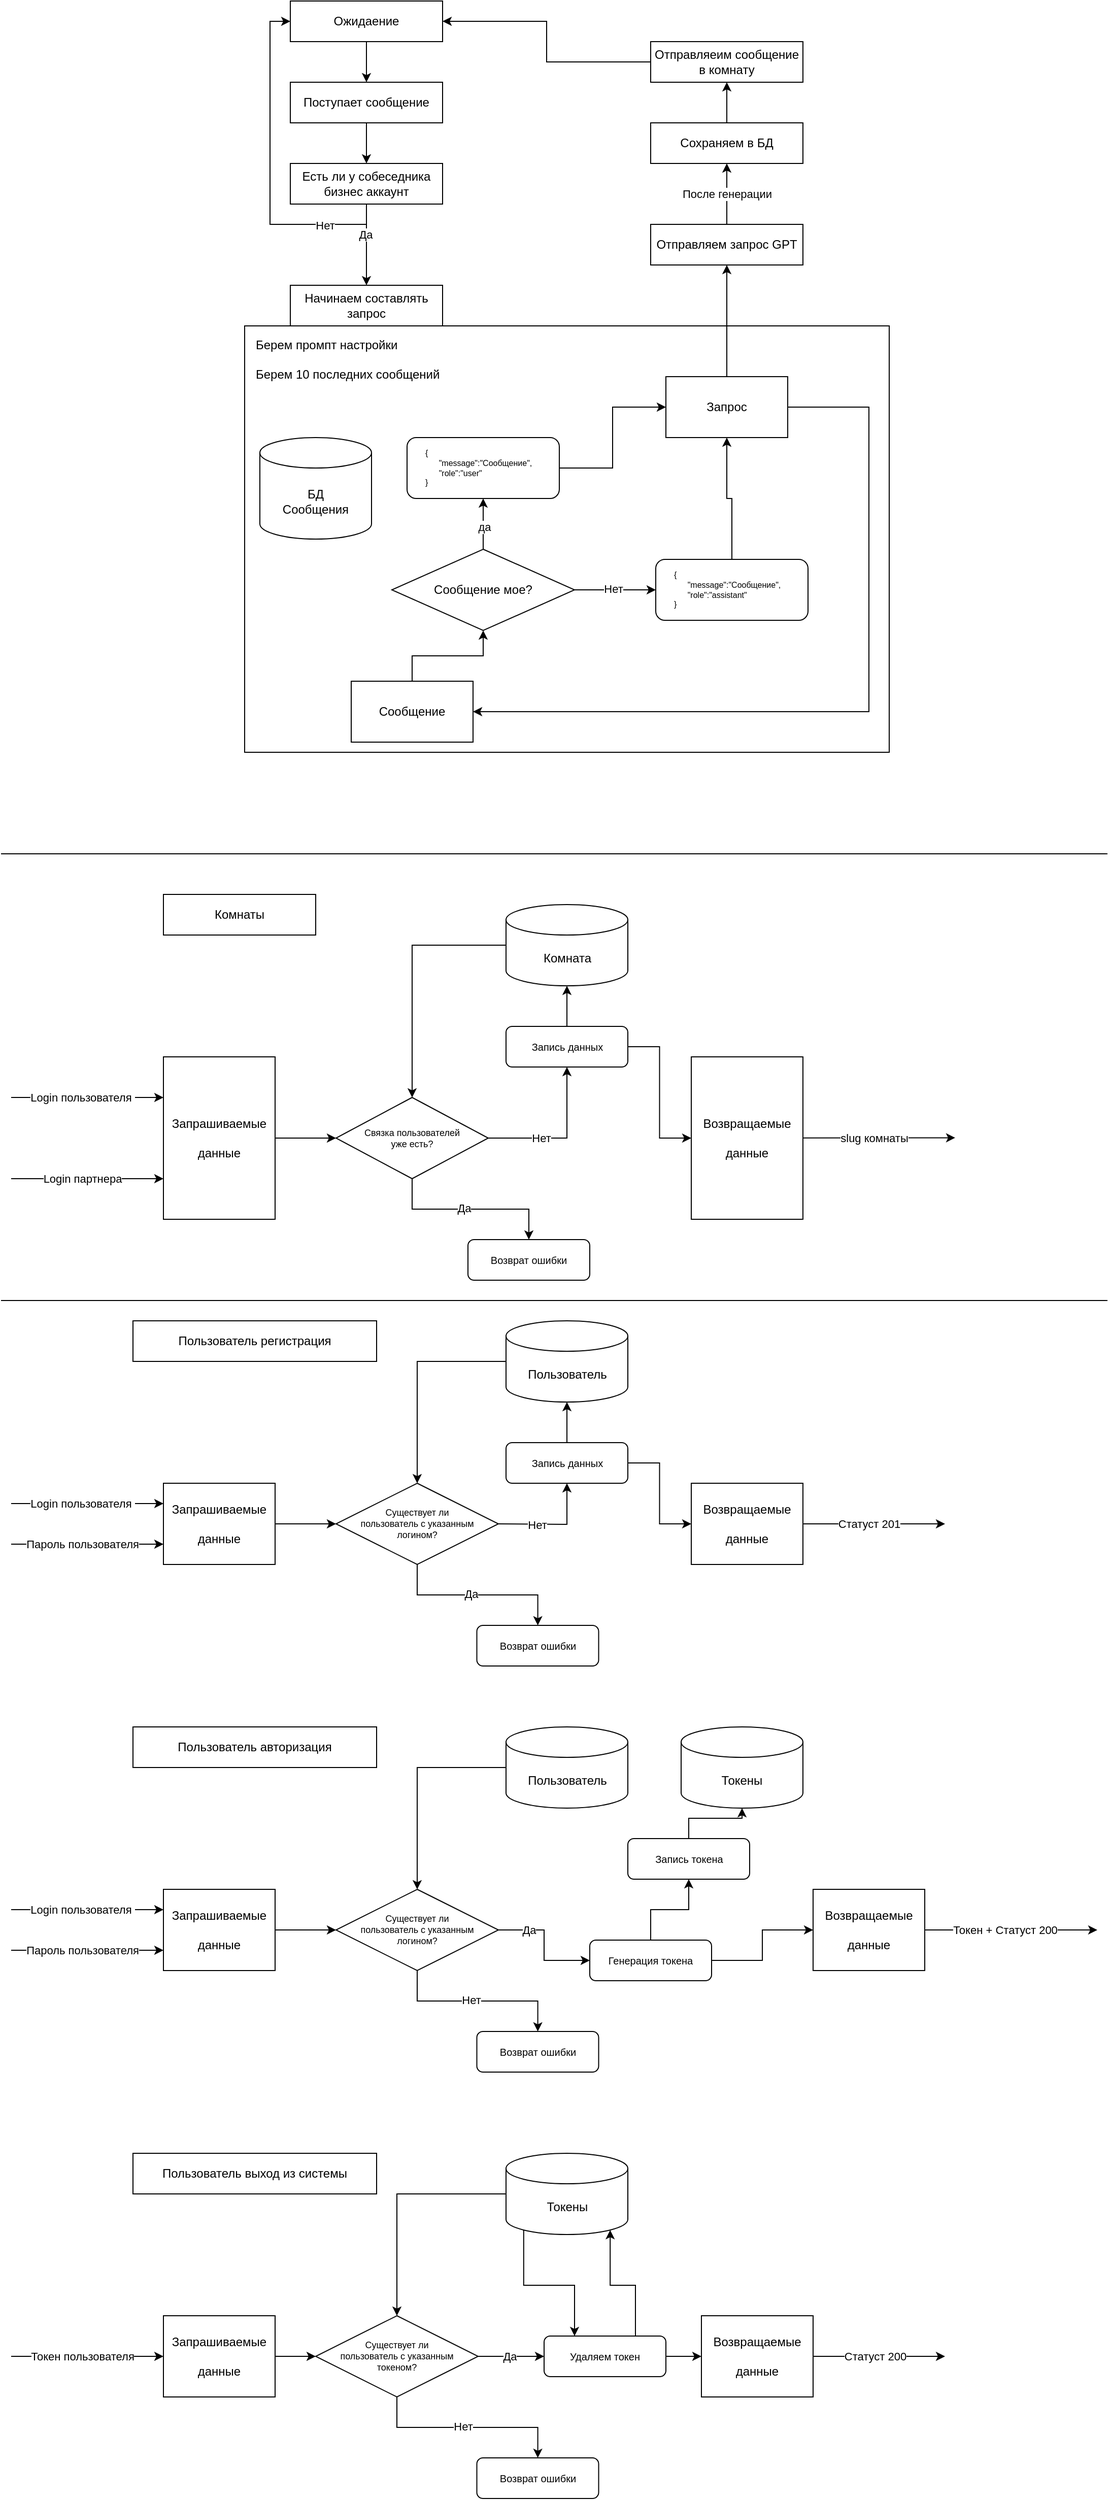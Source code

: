 <mxfile version="21.5.1" type="device">
  <diagram name="Страница 1" id="h2UtBX076tHWL-dfzH1R">
    <mxGraphModel dx="1474" dy="897" grid="1" gridSize="10" guides="1" tooltips="1" connect="1" arrows="1" fold="1" page="1" pageScale="1" pageWidth="1100" pageHeight="850" math="0" shadow="0">
      <root>
        <mxCell id="0" />
        <mxCell id="1" parent="0" />
        <mxCell id="x_HaE-We4SfUDi70UK6L-13" value="Берем промпт настройки&lt;br&gt;&lt;br&gt;Берем 10 последних сообщений" style="rounded=0;whiteSpace=wrap;html=1;align=left;horizontal=1;verticalAlign=top;spacing=7;spacingLeft=4;" parent="1" vertex="1">
          <mxGeometry x="240" y="360" width="635" height="420" as="geometry" />
        </mxCell>
        <mxCell id="x_HaE-We4SfUDi70UK6L-11" style="edgeStyle=orthogonalEdgeStyle;rounded=0;orthogonalLoop=1;jettySize=auto;html=1;" parent="1" source="x_HaE-We4SfUDi70UK6L-1" target="x_HaE-We4SfUDi70UK6L-2" edge="1">
          <mxGeometry relative="1" as="geometry" />
        </mxCell>
        <mxCell id="x_HaE-We4SfUDi70UK6L-1" value="Поступает сообщение" style="rounded=0;whiteSpace=wrap;html=1;" parent="1" vertex="1">
          <mxGeometry x="285" y="120" width="150" height="40" as="geometry" />
        </mxCell>
        <mxCell id="x_HaE-We4SfUDi70UK6L-6" style="edgeStyle=orthogonalEdgeStyle;rounded=0;orthogonalLoop=1;jettySize=auto;html=1;" parent="1" source="x_HaE-We4SfUDi70UK6L-2" target="x_HaE-We4SfUDi70UK6L-4" edge="1">
          <mxGeometry relative="1" as="geometry" />
        </mxCell>
        <mxCell id="x_HaE-We4SfUDi70UK6L-8" value="Да" style="edgeLabel;html=1;align=center;verticalAlign=middle;resizable=0;points=[];" parent="x_HaE-We4SfUDi70UK6L-6" vertex="1" connectable="0">
          <mxGeometry x="-0.257" y="-1" relative="1" as="geometry">
            <mxPoint as="offset" />
          </mxGeometry>
        </mxCell>
        <mxCell id="x_HaE-We4SfUDi70UK6L-7" style="edgeStyle=orthogonalEdgeStyle;rounded=0;orthogonalLoop=1;jettySize=auto;html=1;entryX=0;entryY=0.5;entryDx=0;entryDy=0;" parent="1" target="x_HaE-We4SfUDi70UK6L-5" edge="1">
          <mxGeometry relative="1" as="geometry">
            <mxPoint x="360.0" y="250" as="sourcePoint" />
            <mxPoint x="285" y="70" as="targetPoint" />
            <Array as="points">
              <mxPoint x="360" y="260" />
              <mxPoint x="265" y="260" />
              <mxPoint x="265" y="60" />
            </Array>
          </mxGeometry>
        </mxCell>
        <mxCell id="x_HaE-We4SfUDi70UK6L-9" value="Нет" style="edgeLabel;html=1;align=center;verticalAlign=middle;resizable=0;points=[];" parent="x_HaE-We4SfUDi70UK6L-7" vertex="1" connectable="0">
          <mxGeometry x="-0.682" y="1" relative="1" as="geometry">
            <mxPoint as="offset" />
          </mxGeometry>
        </mxCell>
        <mxCell id="x_HaE-We4SfUDi70UK6L-2" value="Есть ли у собеседника бизнес аккаунт" style="rounded=0;whiteSpace=wrap;html=1;" parent="1" vertex="1">
          <mxGeometry x="285" y="200" width="150" height="40" as="geometry" />
        </mxCell>
        <mxCell id="x_HaE-We4SfUDi70UK6L-4" value="Начинаем составлять запрос" style="rounded=0;whiteSpace=wrap;html=1;" parent="1" vertex="1">
          <mxGeometry x="285" y="320" width="150" height="40" as="geometry" />
        </mxCell>
        <mxCell id="x_HaE-We4SfUDi70UK6L-10" style="edgeStyle=orthogonalEdgeStyle;rounded=0;orthogonalLoop=1;jettySize=auto;html=1;" parent="1" source="x_HaE-We4SfUDi70UK6L-5" target="x_HaE-We4SfUDi70UK6L-1" edge="1">
          <mxGeometry relative="1" as="geometry" />
        </mxCell>
        <mxCell id="x_HaE-We4SfUDi70UK6L-5" value="Ожидаение" style="rounded=0;whiteSpace=wrap;html=1;" parent="1" vertex="1">
          <mxGeometry x="285" y="40" width="150" height="40" as="geometry" />
        </mxCell>
        <mxCell id="x_HaE-We4SfUDi70UK6L-12" value="БД&lt;br&gt;Сообщения" style="shape=cylinder3;whiteSpace=wrap;html=1;boundedLbl=1;backgroundOutline=1;size=15;" parent="1" vertex="1">
          <mxGeometry x="255" y="470" width="110" height="100" as="geometry" />
        </mxCell>
        <mxCell id="x_HaE-We4SfUDi70UK6L-22" style="edgeStyle=orthogonalEdgeStyle;rounded=0;orthogonalLoop=1;jettySize=auto;html=1;entryX=0;entryY=0.5;entryDx=0;entryDy=0;" parent="1" source="x_HaE-We4SfUDi70UK6L-15" target="x_HaE-We4SfUDi70UK6L-21" edge="1">
          <mxGeometry relative="1" as="geometry" />
        </mxCell>
        <mxCell id="x_HaE-We4SfUDi70UK6L-27" value="Нет" style="edgeLabel;html=1;align=center;verticalAlign=middle;resizable=0;points=[];" parent="x_HaE-We4SfUDi70UK6L-22" vertex="1" connectable="0">
          <mxGeometry x="-0.065" y="1" relative="1" as="geometry">
            <mxPoint as="offset" />
          </mxGeometry>
        </mxCell>
        <mxCell id="x_HaE-We4SfUDi70UK6L-23" style="edgeStyle=orthogonalEdgeStyle;rounded=0;orthogonalLoop=1;jettySize=auto;html=1;" parent="1" source="x_HaE-We4SfUDi70UK6L-15" target="x_HaE-We4SfUDi70UK6L-20" edge="1">
          <mxGeometry relative="1" as="geometry" />
        </mxCell>
        <mxCell id="x_HaE-We4SfUDi70UK6L-26" value="да" style="edgeLabel;html=1;align=center;verticalAlign=middle;resizable=0;points=[];" parent="x_HaE-We4SfUDi70UK6L-23" vertex="1" connectable="0">
          <mxGeometry x="-0.102" y="-1" relative="1" as="geometry">
            <mxPoint as="offset" />
          </mxGeometry>
        </mxCell>
        <mxCell id="x_HaE-We4SfUDi70UK6L-15" value="Сообщение мое?" style="rhombus;whiteSpace=wrap;html=1;" parent="1" vertex="1">
          <mxGeometry x="385" y="580" width="180" height="80" as="geometry" />
        </mxCell>
        <mxCell id="x_HaE-We4SfUDi70UK6L-31" style="edgeStyle=orthogonalEdgeStyle;rounded=0;orthogonalLoop=1;jettySize=auto;html=1;entryX=1;entryY=0.5;entryDx=0;entryDy=0;" parent="1" source="x_HaE-We4SfUDi70UK6L-17" target="x_HaE-We4SfUDi70UK6L-29" edge="1">
          <mxGeometry relative="1" as="geometry">
            <Array as="points">
              <mxPoint x="855" y="440" />
              <mxPoint x="855" y="740" />
            </Array>
          </mxGeometry>
        </mxCell>
        <mxCell id="x_HaE-We4SfUDi70UK6L-33" style="edgeStyle=orthogonalEdgeStyle;rounded=0;orthogonalLoop=1;jettySize=auto;html=1;" parent="1" source="x_HaE-We4SfUDi70UK6L-17" target="x_HaE-We4SfUDi70UK6L-32" edge="1">
          <mxGeometry relative="1" as="geometry" />
        </mxCell>
        <mxCell id="x_HaE-We4SfUDi70UK6L-17" value="Запрос" style="rounded=0;whiteSpace=wrap;html=1;" parent="1" vertex="1">
          <mxGeometry x="655" y="410" width="120" height="60" as="geometry" />
        </mxCell>
        <mxCell id="x_HaE-We4SfUDi70UK6L-24" style="edgeStyle=orthogonalEdgeStyle;rounded=0;orthogonalLoop=1;jettySize=auto;html=1;entryX=0;entryY=0.5;entryDx=0;entryDy=0;" parent="1" source="x_HaE-We4SfUDi70UK6L-20" target="x_HaE-We4SfUDi70UK6L-17" edge="1">
          <mxGeometry relative="1" as="geometry" />
        </mxCell>
        <mxCell id="x_HaE-We4SfUDi70UK6L-20" value="{&lt;br style=&quot;font-size: 8px;&quot;&gt;&amp;nbsp; &amp;nbsp; &amp;nbsp; &quot;message&quot;:&quot;Сообщение&quot;,&lt;br style=&quot;font-size: 8px;&quot;&gt;&amp;nbsp; &amp;nbsp; &amp;nbsp; &quot;role&quot;:&quot;user&quot;&lt;br style=&quot;font-size: 8px;&quot;&gt;}" style="rounded=1;whiteSpace=wrap;html=1;align=left;spacingLeft=16;fontSize=8;" parent="1" vertex="1">
          <mxGeometry x="400" y="470" width="150" height="60" as="geometry" />
        </mxCell>
        <mxCell id="x_HaE-We4SfUDi70UK6L-25" style="edgeStyle=orthogonalEdgeStyle;rounded=0;orthogonalLoop=1;jettySize=auto;html=1;" parent="1" source="x_HaE-We4SfUDi70UK6L-21" target="x_HaE-We4SfUDi70UK6L-17" edge="1">
          <mxGeometry relative="1" as="geometry" />
        </mxCell>
        <mxCell id="x_HaE-We4SfUDi70UK6L-21" value="{&lt;br style=&quot;font-size: 8px;&quot;&gt;&amp;nbsp; &amp;nbsp; &amp;nbsp; &quot;message&quot;:&quot;Сообщение&quot;,&lt;br style=&quot;font-size: 8px;&quot;&gt;&amp;nbsp; &amp;nbsp; &amp;nbsp; &quot;role&quot;:&quot;assistant&quot;&lt;br style=&quot;font-size: 8px;&quot;&gt;}" style="rounded=1;whiteSpace=wrap;html=1;align=left;spacingLeft=16;fontSize=8;" parent="1" vertex="1">
          <mxGeometry x="645" y="590" width="150" height="60" as="geometry" />
        </mxCell>
        <mxCell id="x_HaE-We4SfUDi70UK6L-30" style="edgeStyle=orthogonalEdgeStyle;rounded=0;orthogonalLoop=1;jettySize=auto;html=1;" parent="1" source="x_HaE-We4SfUDi70UK6L-29" target="x_HaE-We4SfUDi70UK6L-15" edge="1">
          <mxGeometry relative="1" as="geometry" />
        </mxCell>
        <mxCell id="x_HaE-We4SfUDi70UK6L-29" value="Сообщение" style="rounded=0;whiteSpace=wrap;html=1;" parent="1" vertex="1">
          <mxGeometry x="345" y="710" width="120" height="60" as="geometry" />
        </mxCell>
        <mxCell id="x_HaE-We4SfUDi70UK6L-35" style="edgeStyle=orthogonalEdgeStyle;rounded=0;orthogonalLoop=1;jettySize=auto;html=1;" parent="1" source="x_HaE-We4SfUDi70UK6L-32" target="x_HaE-We4SfUDi70UK6L-34" edge="1">
          <mxGeometry relative="1" as="geometry" />
        </mxCell>
        <mxCell id="x_HaE-We4SfUDi70UK6L-38" value="После генерации" style="edgeLabel;html=1;align=center;verticalAlign=middle;resizable=0;points=[];" parent="x_HaE-We4SfUDi70UK6L-35" vertex="1" connectable="0">
          <mxGeometry x="0.271" y="2" relative="1" as="geometry">
            <mxPoint x="2" y="8" as="offset" />
          </mxGeometry>
        </mxCell>
        <mxCell id="x_HaE-We4SfUDi70UK6L-32" value="Отправляем запрос GPT" style="rounded=0;whiteSpace=wrap;html=1;" parent="1" vertex="1">
          <mxGeometry x="640" y="260" width="150" height="40" as="geometry" />
        </mxCell>
        <mxCell id="x_HaE-We4SfUDi70UK6L-40" style="edgeStyle=orthogonalEdgeStyle;rounded=0;orthogonalLoop=1;jettySize=auto;html=1;" parent="1" source="x_HaE-We4SfUDi70UK6L-34" target="x_HaE-We4SfUDi70UK6L-39" edge="1">
          <mxGeometry relative="1" as="geometry" />
        </mxCell>
        <mxCell id="x_HaE-We4SfUDi70UK6L-34" value="Сохраняем в БД" style="rounded=0;whiteSpace=wrap;html=1;" parent="1" vertex="1">
          <mxGeometry x="640" y="160" width="150" height="40" as="geometry" />
        </mxCell>
        <mxCell id="x_HaE-We4SfUDi70UK6L-41" style="edgeStyle=orthogonalEdgeStyle;rounded=0;orthogonalLoop=1;jettySize=auto;html=1;" parent="1" source="x_HaE-We4SfUDi70UK6L-39" target="x_HaE-We4SfUDi70UK6L-5" edge="1">
          <mxGeometry relative="1" as="geometry" />
        </mxCell>
        <mxCell id="x_HaE-We4SfUDi70UK6L-39" value="Отправляеим сообщение в комнату" style="rounded=0;whiteSpace=wrap;html=1;" parent="1" vertex="1">
          <mxGeometry x="640" y="80" width="150" height="40" as="geometry" />
        </mxCell>
        <mxCell id="2baQlV7Le76XYm0lxkwF-1" value="Комнаты" style="rounded=0;whiteSpace=wrap;html=1;" vertex="1" parent="1">
          <mxGeometry x="160" y="920" width="150" height="40" as="geometry" />
        </mxCell>
        <mxCell id="2baQlV7Le76XYm0lxkwF-13" style="edgeStyle=orthogonalEdgeStyle;rounded=0;orthogonalLoop=1;jettySize=auto;html=1;" edge="1" parent="1" source="2baQlV7Le76XYm0lxkwF-2" target="2baQlV7Le76XYm0lxkwF-12">
          <mxGeometry relative="1" as="geometry" />
        </mxCell>
        <mxCell id="2baQlV7Le76XYm0lxkwF-2" value="Запрашиваемые&lt;br&gt;&lt;br&gt;данные" style="rounded=0;whiteSpace=wrap;html=1;" vertex="1" parent="1">
          <mxGeometry x="160" y="1080" width="110" height="160" as="geometry" />
        </mxCell>
        <mxCell id="2baQlV7Le76XYm0lxkwF-3" value="" style="endArrow=classic;html=1;rounded=0;entryX=0;entryY=0.25;entryDx=0;entryDy=0;" edge="1" parent="1" target="2baQlV7Le76XYm0lxkwF-2">
          <mxGeometry width="50" height="50" relative="1" as="geometry">
            <mxPoint x="10" y="1120" as="sourcePoint" />
            <mxPoint x="210" y="1150" as="targetPoint" />
          </mxGeometry>
        </mxCell>
        <mxCell id="2baQlV7Le76XYm0lxkwF-4" value="Login пользователя&amp;nbsp;" style="edgeLabel;html=1;align=center;verticalAlign=middle;resizable=0;points=[];" vertex="1" connectable="0" parent="2baQlV7Le76XYm0lxkwF-3">
          <mxGeometry x="-0.069" relative="1" as="geometry">
            <mxPoint as="offset" />
          </mxGeometry>
        </mxCell>
        <mxCell id="2baQlV7Le76XYm0lxkwF-6" value="" style="endArrow=classic;html=1;rounded=0;entryX=0;entryY=0.75;entryDx=0;entryDy=0;" edge="1" parent="1" target="2baQlV7Le76XYm0lxkwF-2">
          <mxGeometry width="50" height="50" relative="1" as="geometry">
            <mxPoint x="10" y="1200" as="sourcePoint" />
            <mxPoint x="140" y="1200" as="targetPoint" />
          </mxGeometry>
        </mxCell>
        <mxCell id="2baQlV7Le76XYm0lxkwF-7" value="Login партнера" style="edgeLabel;html=1;align=center;verticalAlign=middle;resizable=0;points=[];" vertex="1" connectable="0" parent="2baQlV7Le76XYm0lxkwF-6">
          <mxGeometry x="-0.069" relative="1" as="geometry">
            <mxPoint as="offset" />
          </mxGeometry>
        </mxCell>
        <mxCell id="2baQlV7Le76XYm0lxkwF-8" value="Возвращаемые&lt;br&gt;&lt;br&gt;данные" style="rounded=0;whiteSpace=wrap;html=1;" vertex="1" parent="1">
          <mxGeometry x="680" y="1080" width="110" height="160" as="geometry" />
        </mxCell>
        <mxCell id="2baQlV7Le76XYm0lxkwF-9" value="" style="endArrow=classic;html=1;rounded=0;entryX=0;entryY=0.25;entryDx=0;entryDy=0;" edge="1" parent="1" source="2baQlV7Le76XYm0lxkwF-8">
          <mxGeometry width="50" height="50" relative="1" as="geometry">
            <mxPoint x="790" y="1159.71" as="sourcePoint" />
            <mxPoint x="940" y="1159.71" as="targetPoint" />
          </mxGeometry>
        </mxCell>
        <mxCell id="2baQlV7Le76XYm0lxkwF-10" value="slug комнаты" style="edgeLabel;html=1;align=center;verticalAlign=middle;resizable=0;points=[];" vertex="1" connectable="0" parent="2baQlV7Le76XYm0lxkwF-9">
          <mxGeometry x="-0.069" relative="1" as="geometry">
            <mxPoint as="offset" />
          </mxGeometry>
        </mxCell>
        <mxCell id="2baQlV7Le76XYm0lxkwF-14" style="edgeStyle=orthogonalEdgeStyle;rounded=0;orthogonalLoop=1;jettySize=auto;html=1;" edge="1" parent="1" source="2baQlV7Le76XYm0lxkwF-11" target="2baQlV7Le76XYm0lxkwF-12">
          <mxGeometry relative="1" as="geometry" />
        </mxCell>
        <mxCell id="2baQlV7Le76XYm0lxkwF-11" value="Комната" style="shape=cylinder3;whiteSpace=wrap;html=1;boundedLbl=1;backgroundOutline=1;size=15;" vertex="1" parent="1">
          <mxGeometry x="497.5" y="930" width="120" height="80" as="geometry" />
        </mxCell>
        <mxCell id="2baQlV7Le76XYm0lxkwF-18" style="edgeStyle=orthogonalEdgeStyle;rounded=0;orthogonalLoop=1;jettySize=auto;html=1;" edge="1" parent="1" source="2baQlV7Le76XYm0lxkwF-12" target="2baQlV7Le76XYm0lxkwF-16">
          <mxGeometry relative="1" as="geometry" />
        </mxCell>
        <mxCell id="2baQlV7Le76XYm0lxkwF-19" value="Нет" style="edgeLabel;html=1;align=center;verticalAlign=middle;resizable=0;points=[];" vertex="1" connectable="0" parent="2baQlV7Le76XYm0lxkwF-18">
          <mxGeometry x="-0.297" y="2" relative="1" as="geometry">
            <mxPoint y="2" as="offset" />
          </mxGeometry>
        </mxCell>
        <mxCell id="2baQlV7Le76XYm0lxkwF-21" style="edgeStyle=orthogonalEdgeStyle;rounded=0;orthogonalLoop=1;jettySize=auto;html=1;" edge="1" parent="1" source="2baQlV7Le76XYm0lxkwF-12" target="2baQlV7Le76XYm0lxkwF-20">
          <mxGeometry relative="1" as="geometry" />
        </mxCell>
        <mxCell id="2baQlV7Le76XYm0lxkwF-22" value="Да" style="edgeLabel;html=1;align=center;verticalAlign=middle;resizable=0;points=[];" vertex="1" connectable="0" parent="2baQlV7Le76XYm0lxkwF-21">
          <mxGeometry x="0.199" y="1" relative="1" as="geometry">
            <mxPoint x="-24" as="offset" />
          </mxGeometry>
        </mxCell>
        <mxCell id="2baQlV7Le76XYm0lxkwF-12" value="Связка пользователей уже есть?" style="rhombus;whiteSpace=wrap;html=1;fontSize=9;spacing=21;" vertex="1" parent="1">
          <mxGeometry x="330" y="1120" width="150" height="80" as="geometry" />
        </mxCell>
        <mxCell id="2baQlV7Le76XYm0lxkwF-17" style="edgeStyle=orthogonalEdgeStyle;rounded=0;orthogonalLoop=1;jettySize=auto;html=1;" edge="1" parent="1" source="2baQlV7Le76XYm0lxkwF-16" target="2baQlV7Le76XYm0lxkwF-11">
          <mxGeometry relative="1" as="geometry" />
        </mxCell>
        <mxCell id="2baQlV7Le76XYm0lxkwF-23" style="edgeStyle=orthogonalEdgeStyle;rounded=0;orthogonalLoop=1;jettySize=auto;html=1;" edge="1" parent="1" source="2baQlV7Le76XYm0lxkwF-16" target="2baQlV7Le76XYm0lxkwF-8">
          <mxGeometry relative="1" as="geometry" />
        </mxCell>
        <mxCell id="2baQlV7Le76XYm0lxkwF-16" value="Запись данных" style="rounded=1;whiteSpace=wrap;html=1;fontSize=10;" vertex="1" parent="1">
          <mxGeometry x="497.5" y="1050" width="120" height="40" as="geometry" />
        </mxCell>
        <mxCell id="2baQlV7Le76XYm0lxkwF-20" value="Возврат ошибки" style="rounded=1;whiteSpace=wrap;html=1;fontSize=10;" vertex="1" parent="1">
          <mxGeometry x="460" y="1260" width="120" height="40" as="geometry" />
        </mxCell>
        <mxCell id="2baQlV7Le76XYm0lxkwF-31" value="Пользователь авторизация" style="rounded=0;whiteSpace=wrap;html=1;" vertex="1" parent="1">
          <mxGeometry x="130" y="1740" width="240" height="40" as="geometry" />
        </mxCell>
        <mxCell id="2baQlV7Le76XYm0lxkwF-42" style="edgeStyle=orthogonalEdgeStyle;rounded=0;orthogonalLoop=1;jettySize=auto;html=1;" edge="1" parent="1" source="2baQlV7Le76XYm0lxkwF-32" target="2baQlV7Le76XYm0lxkwF-41">
          <mxGeometry relative="1" as="geometry" />
        </mxCell>
        <mxCell id="2baQlV7Le76XYm0lxkwF-32" value="Запрашиваемые&lt;br&gt;&lt;br&gt;данные" style="rounded=0;whiteSpace=wrap;html=1;" vertex="1" parent="1">
          <mxGeometry x="160" y="1900" width="110" height="80" as="geometry" />
        </mxCell>
        <mxCell id="2baQlV7Le76XYm0lxkwF-33" value="" style="endArrow=classic;html=1;rounded=0;entryX=0;entryY=0.25;entryDx=0;entryDy=0;" edge="1" parent="1" target="2baQlV7Le76XYm0lxkwF-32">
          <mxGeometry width="50" height="50" relative="1" as="geometry">
            <mxPoint x="10" y="1920" as="sourcePoint" />
            <mxPoint x="210" y="1970" as="targetPoint" />
          </mxGeometry>
        </mxCell>
        <mxCell id="2baQlV7Le76XYm0lxkwF-34" value="Login пользователя&amp;nbsp;" style="edgeLabel;html=1;align=center;verticalAlign=middle;resizable=0;points=[];" vertex="1" connectable="0" parent="2baQlV7Le76XYm0lxkwF-33">
          <mxGeometry x="-0.069" relative="1" as="geometry">
            <mxPoint as="offset" />
          </mxGeometry>
        </mxCell>
        <mxCell id="2baQlV7Le76XYm0lxkwF-35" value="" style="endArrow=classic;html=1;rounded=0;entryX=0;entryY=0.75;entryDx=0;entryDy=0;" edge="1" parent="1" target="2baQlV7Le76XYm0lxkwF-32">
          <mxGeometry width="50" height="50" relative="1" as="geometry">
            <mxPoint x="10" y="1960" as="sourcePoint" />
            <mxPoint x="140" y="2020" as="targetPoint" />
          </mxGeometry>
        </mxCell>
        <mxCell id="2baQlV7Le76XYm0lxkwF-36" value="Пароль пользователя" style="edgeLabel;html=1;align=center;verticalAlign=middle;resizable=0;points=[];" vertex="1" connectable="0" parent="2baQlV7Le76XYm0lxkwF-35">
          <mxGeometry x="-0.069" relative="1" as="geometry">
            <mxPoint as="offset" />
          </mxGeometry>
        </mxCell>
        <mxCell id="2baQlV7Le76XYm0lxkwF-37" value="Возвращаемые&lt;br&gt;&lt;br&gt;данные" style="rounded=0;whiteSpace=wrap;html=1;" vertex="1" parent="1">
          <mxGeometry x="800" y="1900" width="110" height="80" as="geometry" />
        </mxCell>
        <mxCell id="2baQlV7Le76XYm0lxkwF-38" value="" style="endArrow=classic;html=1;rounded=0;" edge="1" parent="1" source="2baQlV7Le76XYm0lxkwF-37">
          <mxGeometry width="50" height="50" relative="1" as="geometry">
            <mxPoint x="910" y="1979.71" as="sourcePoint" />
            <mxPoint x="1080" y="1940" as="targetPoint" />
          </mxGeometry>
        </mxCell>
        <mxCell id="2baQlV7Le76XYm0lxkwF-39" value="Токен + Статуст 200" style="edgeLabel;html=1;align=center;verticalAlign=middle;resizable=0;points=[];" vertex="1" connectable="0" parent="2baQlV7Le76XYm0lxkwF-38">
          <mxGeometry x="-0.069" relative="1" as="geometry">
            <mxPoint as="offset" />
          </mxGeometry>
        </mxCell>
        <mxCell id="2baQlV7Le76XYm0lxkwF-44" style="edgeStyle=orthogonalEdgeStyle;rounded=0;orthogonalLoop=1;jettySize=auto;html=1;" edge="1" parent="1" source="2baQlV7Le76XYm0lxkwF-40" target="2baQlV7Le76XYm0lxkwF-41">
          <mxGeometry relative="1" as="geometry" />
        </mxCell>
        <mxCell id="2baQlV7Le76XYm0lxkwF-40" value="Пользователь" style="shape=cylinder3;whiteSpace=wrap;html=1;boundedLbl=1;backgroundOutline=1;size=15;" vertex="1" parent="1">
          <mxGeometry x="497.5" y="1740" width="120" height="80" as="geometry" />
        </mxCell>
        <mxCell id="2baQlV7Le76XYm0lxkwF-100" style="edgeStyle=orthogonalEdgeStyle;rounded=0;orthogonalLoop=1;jettySize=auto;html=1;" edge="1" parent="1" source="2baQlV7Le76XYm0lxkwF-41" target="2baQlV7Le76XYm0lxkwF-99">
          <mxGeometry relative="1" as="geometry" />
        </mxCell>
        <mxCell id="2baQlV7Le76XYm0lxkwF-101" value="Да" style="edgeLabel;html=1;align=center;verticalAlign=middle;resizable=0;points=[];" vertex="1" connectable="0" parent="2baQlV7Le76XYm0lxkwF-100">
          <mxGeometry x="-0.068" relative="1" as="geometry">
            <mxPoint x="-15" y="-11" as="offset" />
          </mxGeometry>
        </mxCell>
        <mxCell id="2baQlV7Le76XYm0lxkwF-41" value="Существует ли пользователь с указанным логином?" style="rhombus;whiteSpace=wrap;html=1;fontSize=9;spacing=21;" vertex="1" parent="1">
          <mxGeometry x="330" y="1900" width="160" height="80" as="geometry" />
        </mxCell>
        <mxCell id="2baQlV7Le76XYm0lxkwF-48" style="edgeStyle=orthogonalEdgeStyle;rounded=0;orthogonalLoop=1;jettySize=auto;html=1;exitX=0.5;exitY=1;exitDx=0;exitDy=0;" edge="1" parent="1" target="2baQlV7Le76XYm0lxkwF-51" source="2baQlV7Le76XYm0lxkwF-41">
          <mxGeometry relative="1" as="geometry">
            <mxPoint x="413.75" y="1980" as="sourcePoint" />
          </mxGeometry>
        </mxCell>
        <mxCell id="2baQlV7Le76XYm0lxkwF-49" value="Нет" style="edgeLabel;html=1;align=center;verticalAlign=middle;resizable=0;points=[];" vertex="1" connectable="0" parent="2baQlV7Le76XYm0lxkwF-48">
          <mxGeometry x="0.199" y="1" relative="1" as="geometry">
            <mxPoint x="-24" as="offset" />
          </mxGeometry>
        </mxCell>
        <mxCell id="2baQlV7Le76XYm0lxkwF-51" value="Возврат ошибки" style="rounded=1;whiteSpace=wrap;html=1;fontSize=10;" vertex="1" parent="1">
          <mxGeometry x="468.75" y="2040" width="120" height="40" as="geometry" />
        </mxCell>
        <mxCell id="2baQlV7Le76XYm0lxkwF-54" value="Пользователь выход из системы" style="rounded=0;whiteSpace=wrap;html=1;" vertex="1" parent="1">
          <mxGeometry x="130" y="2160" width="240" height="40" as="geometry" />
        </mxCell>
        <mxCell id="2baQlV7Le76XYm0lxkwF-55" style="edgeStyle=orthogonalEdgeStyle;rounded=0;orthogonalLoop=1;jettySize=auto;html=1;" edge="1" parent="1" source="2baQlV7Le76XYm0lxkwF-56" target="2baQlV7Le76XYm0lxkwF-66">
          <mxGeometry relative="1" as="geometry" />
        </mxCell>
        <mxCell id="2baQlV7Le76XYm0lxkwF-56" value="Запрашиваемые&lt;br&gt;&lt;br&gt;данные" style="rounded=0;whiteSpace=wrap;html=1;" vertex="1" parent="1">
          <mxGeometry x="160" y="2320" width="110" height="80" as="geometry" />
        </mxCell>
        <mxCell id="2baQlV7Le76XYm0lxkwF-59" value="" style="endArrow=classic;html=1;rounded=0;entryX=0;entryY=0.5;entryDx=0;entryDy=0;" edge="1" parent="1" target="2baQlV7Le76XYm0lxkwF-56">
          <mxGeometry width="50" height="50" relative="1" as="geometry">
            <mxPoint x="10" y="2360" as="sourcePoint" />
            <mxPoint x="140" y="2440" as="targetPoint" />
          </mxGeometry>
        </mxCell>
        <mxCell id="2baQlV7Le76XYm0lxkwF-60" value="Токен пользователя" style="edgeLabel;html=1;align=center;verticalAlign=middle;resizable=0;points=[];" vertex="1" connectable="0" parent="2baQlV7Le76XYm0lxkwF-59">
          <mxGeometry x="-0.069" relative="1" as="geometry">
            <mxPoint as="offset" />
          </mxGeometry>
        </mxCell>
        <mxCell id="2baQlV7Le76XYm0lxkwF-61" value="Возвращаемые&lt;br&gt;&lt;br&gt;данные" style="rounded=0;whiteSpace=wrap;html=1;" vertex="1" parent="1">
          <mxGeometry x="690" y="2320" width="110" height="80" as="geometry" />
        </mxCell>
        <mxCell id="2baQlV7Le76XYm0lxkwF-62" value="" style="endArrow=classic;html=1;rounded=0;" edge="1" parent="1" source="2baQlV7Le76XYm0lxkwF-61">
          <mxGeometry width="50" height="50" relative="1" as="geometry">
            <mxPoint x="790" y="2399.71" as="sourcePoint" />
            <mxPoint x="930" y="2360" as="targetPoint" />
          </mxGeometry>
        </mxCell>
        <mxCell id="2baQlV7Le76XYm0lxkwF-63" value="Статуст 200" style="edgeLabel;html=1;align=center;verticalAlign=middle;resizable=0;points=[];" vertex="1" connectable="0" parent="2baQlV7Le76XYm0lxkwF-62">
          <mxGeometry x="-0.069" relative="1" as="geometry">
            <mxPoint as="offset" />
          </mxGeometry>
        </mxCell>
        <mxCell id="2baQlV7Le76XYm0lxkwF-64" style="edgeStyle=orthogonalEdgeStyle;rounded=0;orthogonalLoop=1;jettySize=auto;html=1;" edge="1" parent="1" source="2baQlV7Le76XYm0lxkwF-65" target="2baQlV7Le76XYm0lxkwF-66">
          <mxGeometry relative="1" as="geometry" />
        </mxCell>
        <mxCell id="2baQlV7Le76XYm0lxkwF-111" style="edgeStyle=orthogonalEdgeStyle;rounded=0;orthogonalLoop=1;jettySize=auto;html=1;exitX=0.145;exitY=1;exitDx=0;exitDy=-4.35;exitPerimeter=0;entryX=0.25;entryY=0;entryDx=0;entryDy=0;" edge="1" parent="1" source="2baQlV7Le76XYm0lxkwF-65" target="2baQlV7Le76XYm0lxkwF-107">
          <mxGeometry relative="1" as="geometry" />
        </mxCell>
        <mxCell id="2baQlV7Le76XYm0lxkwF-65" value="Токены" style="shape=cylinder3;whiteSpace=wrap;html=1;boundedLbl=1;backgroundOutline=1;size=15;" vertex="1" parent="1">
          <mxGeometry x="497.5" y="2160" width="120" height="80" as="geometry" />
        </mxCell>
        <mxCell id="2baQlV7Le76XYm0lxkwF-108" style="edgeStyle=orthogonalEdgeStyle;rounded=0;orthogonalLoop=1;jettySize=auto;html=1;" edge="1" parent="1" source="2baQlV7Le76XYm0lxkwF-66" target="2baQlV7Le76XYm0lxkwF-107">
          <mxGeometry relative="1" as="geometry" />
        </mxCell>
        <mxCell id="2baQlV7Le76XYm0lxkwF-113" value="Да" style="edgeLabel;html=1;align=center;verticalAlign=middle;resizable=0;points=[];" vertex="1" connectable="0" parent="2baQlV7Le76XYm0lxkwF-108">
          <mxGeometry x="-0.133" y="-3" relative="1" as="geometry">
            <mxPoint x="3" y="-3" as="offset" />
          </mxGeometry>
        </mxCell>
        <mxCell id="2baQlV7Le76XYm0lxkwF-66" value="Существует ли пользователь с указанным токеном?" style="rhombus;whiteSpace=wrap;html=1;fontSize=9;spacing=21;" vertex="1" parent="1">
          <mxGeometry x="310" y="2320" width="160" height="80" as="geometry" />
        </mxCell>
        <mxCell id="2baQlV7Le76XYm0lxkwF-69" style="edgeStyle=orthogonalEdgeStyle;rounded=0;orthogonalLoop=1;jettySize=auto;html=1;exitX=0.5;exitY=1;exitDx=0;exitDy=0;" edge="1" parent="1" source="2baQlV7Le76XYm0lxkwF-66" target="2baQlV7Le76XYm0lxkwF-74">
          <mxGeometry relative="1" as="geometry">
            <mxPoint x="413.75" y="2400" as="sourcePoint" />
          </mxGeometry>
        </mxCell>
        <mxCell id="2baQlV7Le76XYm0lxkwF-70" value="Нет" style="edgeLabel;html=1;align=center;verticalAlign=middle;resizable=0;points=[];" vertex="1" connectable="0" parent="2baQlV7Le76XYm0lxkwF-69">
          <mxGeometry x="0.199" y="1" relative="1" as="geometry">
            <mxPoint x="-24" as="offset" />
          </mxGeometry>
        </mxCell>
        <mxCell id="2baQlV7Le76XYm0lxkwF-74" value="Возврат ошибки" style="rounded=1;whiteSpace=wrap;html=1;fontSize=10;" vertex="1" parent="1">
          <mxGeometry x="468.75" y="2460" width="120" height="40" as="geometry" />
        </mxCell>
        <mxCell id="2baQlV7Le76XYm0lxkwF-75" value="Пользователь регистрация" style="rounded=0;whiteSpace=wrap;html=1;" vertex="1" parent="1">
          <mxGeometry x="130" y="1340" width="240" height="40" as="geometry" />
        </mxCell>
        <mxCell id="2baQlV7Le76XYm0lxkwF-76" style="edgeStyle=orthogonalEdgeStyle;rounded=0;orthogonalLoop=1;jettySize=auto;html=1;" edge="1" parent="1" source="2baQlV7Le76XYm0lxkwF-77" target="2baQlV7Le76XYm0lxkwF-87">
          <mxGeometry relative="1" as="geometry" />
        </mxCell>
        <mxCell id="2baQlV7Le76XYm0lxkwF-77" value="Запрашиваемые&lt;br&gt;&lt;br&gt;данные" style="rounded=0;whiteSpace=wrap;html=1;" vertex="1" parent="1">
          <mxGeometry x="160" y="1500" width="110" height="80" as="geometry" />
        </mxCell>
        <mxCell id="2baQlV7Le76XYm0lxkwF-78" value="" style="endArrow=classic;html=1;rounded=0;entryX=0;entryY=0.25;entryDx=0;entryDy=0;" edge="1" parent="1" target="2baQlV7Le76XYm0lxkwF-77">
          <mxGeometry width="50" height="50" relative="1" as="geometry">
            <mxPoint x="10" y="1520" as="sourcePoint" />
            <mxPoint x="210" y="1570" as="targetPoint" />
          </mxGeometry>
        </mxCell>
        <mxCell id="2baQlV7Le76XYm0lxkwF-79" value="Login пользователя&amp;nbsp;" style="edgeLabel;html=1;align=center;verticalAlign=middle;resizable=0;points=[];" vertex="1" connectable="0" parent="2baQlV7Le76XYm0lxkwF-78">
          <mxGeometry x="-0.069" relative="1" as="geometry">
            <mxPoint as="offset" />
          </mxGeometry>
        </mxCell>
        <mxCell id="2baQlV7Le76XYm0lxkwF-80" value="" style="endArrow=classic;html=1;rounded=0;entryX=0;entryY=0.75;entryDx=0;entryDy=0;" edge="1" parent="1" target="2baQlV7Le76XYm0lxkwF-77">
          <mxGeometry width="50" height="50" relative="1" as="geometry">
            <mxPoint x="10" y="1560" as="sourcePoint" />
            <mxPoint x="140" y="1620" as="targetPoint" />
          </mxGeometry>
        </mxCell>
        <mxCell id="2baQlV7Le76XYm0lxkwF-81" value="Пароль пользователя" style="edgeLabel;html=1;align=center;verticalAlign=middle;resizable=0;points=[];" vertex="1" connectable="0" parent="2baQlV7Le76XYm0lxkwF-80">
          <mxGeometry x="-0.069" relative="1" as="geometry">
            <mxPoint as="offset" />
          </mxGeometry>
        </mxCell>
        <mxCell id="2baQlV7Le76XYm0lxkwF-82" value="Возвращаемые&lt;br&gt;&lt;br&gt;данные" style="rounded=0;whiteSpace=wrap;html=1;" vertex="1" parent="1">
          <mxGeometry x="680" y="1500" width="110" height="80" as="geometry" />
        </mxCell>
        <mxCell id="2baQlV7Le76XYm0lxkwF-83" value="" style="endArrow=classic;html=1;rounded=0;" edge="1" parent="1" source="2baQlV7Le76XYm0lxkwF-82">
          <mxGeometry width="50" height="50" relative="1" as="geometry">
            <mxPoint x="790" y="1579.71" as="sourcePoint" />
            <mxPoint x="930" y="1540" as="targetPoint" />
          </mxGeometry>
        </mxCell>
        <mxCell id="2baQlV7Le76XYm0lxkwF-84" value="Статуст 201" style="edgeLabel;html=1;align=center;verticalAlign=middle;resizable=0;points=[];" vertex="1" connectable="0" parent="2baQlV7Le76XYm0lxkwF-83">
          <mxGeometry x="-0.069" relative="1" as="geometry">
            <mxPoint as="offset" />
          </mxGeometry>
        </mxCell>
        <mxCell id="2baQlV7Le76XYm0lxkwF-85" style="edgeStyle=orthogonalEdgeStyle;rounded=0;orthogonalLoop=1;jettySize=auto;html=1;" edge="1" parent="1" source="2baQlV7Le76XYm0lxkwF-86" target="2baQlV7Le76XYm0lxkwF-87">
          <mxGeometry relative="1" as="geometry" />
        </mxCell>
        <mxCell id="2baQlV7Le76XYm0lxkwF-86" value="Пользователь" style="shape=cylinder3;whiteSpace=wrap;html=1;boundedLbl=1;backgroundOutline=1;size=15;" vertex="1" parent="1">
          <mxGeometry x="497.5" y="1340" width="120" height="80" as="geometry" />
        </mxCell>
        <mxCell id="2baQlV7Le76XYm0lxkwF-87" value="Существует ли пользователь с указанным логином?" style="rhombus;whiteSpace=wrap;html=1;fontSize=9;spacing=21;" vertex="1" parent="1">
          <mxGeometry x="330" y="1500" width="160" height="80" as="geometry" />
        </mxCell>
        <mxCell id="2baQlV7Le76XYm0lxkwF-88" style="edgeStyle=orthogonalEdgeStyle;rounded=0;orthogonalLoop=1;jettySize=auto;html=1;" edge="1" parent="1" target="2baQlV7Le76XYm0lxkwF-94">
          <mxGeometry relative="1" as="geometry">
            <mxPoint x="488.75" y="1540" as="sourcePoint" />
          </mxGeometry>
        </mxCell>
        <mxCell id="2baQlV7Le76XYm0lxkwF-89" value="Нет" style="edgeLabel;html=1;align=center;verticalAlign=middle;resizable=0;points=[];" vertex="1" connectable="0" parent="2baQlV7Le76XYm0lxkwF-88">
          <mxGeometry x="-0.297" y="2" relative="1" as="geometry">
            <mxPoint y="2" as="offset" />
          </mxGeometry>
        </mxCell>
        <mxCell id="2baQlV7Le76XYm0lxkwF-90" style="edgeStyle=orthogonalEdgeStyle;rounded=0;orthogonalLoop=1;jettySize=auto;html=1;exitX=0.5;exitY=1;exitDx=0;exitDy=0;" edge="1" parent="1" source="2baQlV7Le76XYm0lxkwF-87" target="2baQlV7Le76XYm0lxkwF-95">
          <mxGeometry relative="1" as="geometry">
            <mxPoint x="413.75" y="1580" as="sourcePoint" />
          </mxGeometry>
        </mxCell>
        <mxCell id="2baQlV7Le76XYm0lxkwF-91" value="Да" style="edgeLabel;html=1;align=center;verticalAlign=middle;resizable=0;points=[];" vertex="1" connectable="0" parent="2baQlV7Le76XYm0lxkwF-90">
          <mxGeometry x="0.199" y="1" relative="1" as="geometry">
            <mxPoint x="-24" as="offset" />
          </mxGeometry>
        </mxCell>
        <mxCell id="2baQlV7Le76XYm0lxkwF-92" style="edgeStyle=orthogonalEdgeStyle;rounded=0;orthogonalLoop=1;jettySize=auto;html=1;" edge="1" parent="1" source="2baQlV7Le76XYm0lxkwF-94" target="2baQlV7Le76XYm0lxkwF-86">
          <mxGeometry relative="1" as="geometry" />
        </mxCell>
        <mxCell id="2baQlV7Le76XYm0lxkwF-93" style="edgeStyle=orthogonalEdgeStyle;rounded=0;orthogonalLoop=1;jettySize=auto;html=1;" edge="1" parent="1" source="2baQlV7Le76XYm0lxkwF-94" target="2baQlV7Le76XYm0lxkwF-82">
          <mxGeometry relative="1" as="geometry" />
        </mxCell>
        <mxCell id="2baQlV7Le76XYm0lxkwF-94" value="Запись данных" style="rounded=1;whiteSpace=wrap;html=1;fontSize=10;" vertex="1" parent="1">
          <mxGeometry x="497.5" y="1460" width="120" height="40" as="geometry" />
        </mxCell>
        <mxCell id="2baQlV7Le76XYm0lxkwF-95" value="Возврат ошибки" style="rounded=1;whiteSpace=wrap;html=1;fontSize=10;" vertex="1" parent="1">
          <mxGeometry x="468.75" y="1640" width="120" height="40" as="geometry" />
        </mxCell>
        <mxCell id="2baQlV7Le76XYm0lxkwF-96" value="" style="endArrow=none;html=1;rounded=0;" edge="1" parent="1">
          <mxGeometry width="50" height="50" relative="1" as="geometry">
            <mxPoint y="1320" as="sourcePoint" />
            <mxPoint x="1090" y="1320" as="targetPoint" />
          </mxGeometry>
        </mxCell>
        <mxCell id="2baQlV7Le76XYm0lxkwF-97" value="" style="endArrow=none;html=1;rounded=0;" edge="1" parent="1">
          <mxGeometry width="50" height="50" relative="1" as="geometry">
            <mxPoint y="880" as="sourcePoint" />
            <mxPoint x="1090" y="880" as="targetPoint" />
          </mxGeometry>
        </mxCell>
        <mxCell id="2baQlV7Le76XYm0lxkwF-98" value="Токены" style="shape=cylinder3;whiteSpace=wrap;html=1;boundedLbl=1;backgroundOutline=1;size=15;" vertex="1" parent="1">
          <mxGeometry x="670" y="1740" width="120" height="80" as="geometry" />
        </mxCell>
        <mxCell id="2baQlV7Le76XYm0lxkwF-103" style="edgeStyle=orthogonalEdgeStyle;rounded=0;orthogonalLoop=1;jettySize=auto;html=1;" edge="1" parent="1" source="2baQlV7Le76XYm0lxkwF-99" target="2baQlV7Le76XYm0lxkwF-102">
          <mxGeometry relative="1" as="geometry" />
        </mxCell>
        <mxCell id="2baQlV7Le76XYm0lxkwF-105" style="edgeStyle=orthogonalEdgeStyle;rounded=0;orthogonalLoop=1;jettySize=auto;html=1;" edge="1" parent="1" source="2baQlV7Le76XYm0lxkwF-99" target="2baQlV7Le76XYm0lxkwF-37">
          <mxGeometry relative="1" as="geometry" />
        </mxCell>
        <mxCell id="2baQlV7Le76XYm0lxkwF-99" value="Генерация токена" style="rounded=1;whiteSpace=wrap;html=1;fontSize=10;" vertex="1" parent="1">
          <mxGeometry x="580" y="1950" width="120" height="40" as="geometry" />
        </mxCell>
        <mxCell id="2baQlV7Le76XYm0lxkwF-104" style="edgeStyle=orthogonalEdgeStyle;rounded=0;orthogonalLoop=1;jettySize=auto;html=1;" edge="1" parent="1" source="2baQlV7Le76XYm0lxkwF-102" target="2baQlV7Le76XYm0lxkwF-98">
          <mxGeometry relative="1" as="geometry" />
        </mxCell>
        <mxCell id="2baQlV7Le76XYm0lxkwF-102" value="Запись токена" style="rounded=1;whiteSpace=wrap;html=1;fontSize=10;" vertex="1" parent="1">
          <mxGeometry x="617.5" y="1850" width="120" height="40" as="geometry" />
        </mxCell>
        <mxCell id="2baQlV7Le76XYm0lxkwF-109" style="edgeStyle=orthogonalEdgeStyle;rounded=0;orthogonalLoop=1;jettySize=auto;html=1;" edge="1" parent="1" source="2baQlV7Le76XYm0lxkwF-107" target="2baQlV7Le76XYm0lxkwF-61">
          <mxGeometry relative="1" as="geometry" />
        </mxCell>
        <mxCell id="2baQlV7Le76XYm0lxkwF-112" style="edgeStyle=orthogonalEdgeStyle;rounded=0;orthogonalLoop=1;jettySize=auto;html=1;exitX=0.75;exitY=0;exitDx=0;exitDy=0;entryX=0.855;entryY=1;entryDx=0;entryDy=-4.35;entryPerimeter=0;" edge="1" parent="1" source="2baQlV7Le76XYm0lxkwF-107" target="2baQlV7Le76XYm0lxkwF-65">
          <mxGeometry relative="1" as="geometry" />
        </mxCell>
        <mxCell id="2baQlV7Le76XYm0lxkwF-107" value="Удаляем токен" style="rounded=1;whiteSpace=wrap;html=1;fontSize=10;" vertex="1" parent="1">
          <mxGeometry x="535" y="2340" width="120" height="40" as="geometry" />
        </mxCell>
      </root>
    </mxGraphModel>
  </diagram>
</mxfile>
